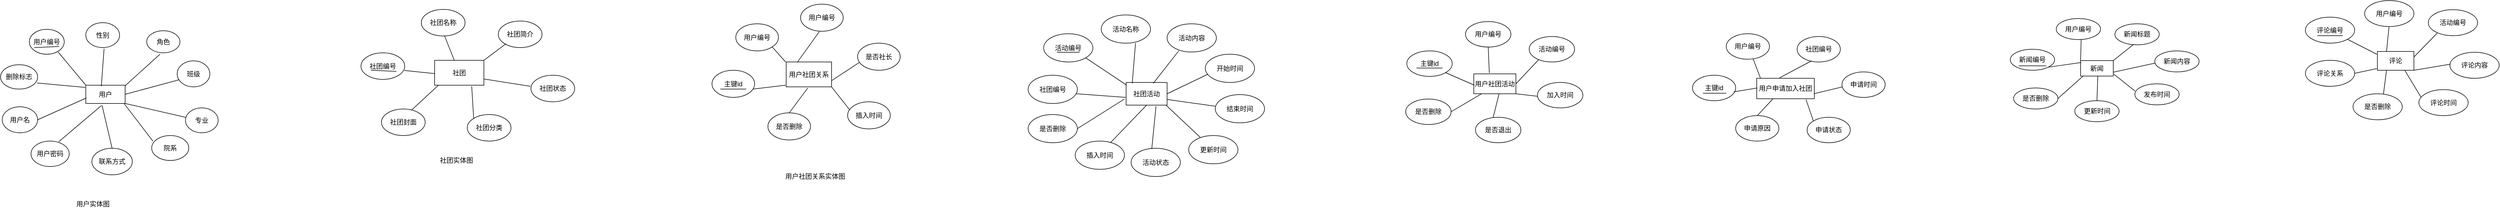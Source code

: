 <mxfile version="21.2.3" type="github">
  <diagram id="R2lEEEUBdFMjLlhIrx00" name="Page-1">
    <mxGraphModel dx="1594" dy="1238" grid="0" gridSize="10" guides="1" tooltips="1" connect="1" arrows="1" fold="1" page="0" pageScale="1" pageWidth="850" pageHeight="1100" math="0" shadow="0" extFonts="Permanent Marker^https://fonts.googleapis.com/css?family=Permanent+Marker">
      <root>
        <mxCell id="0" />
        <mxCell id="1" parent="0" />
        <mxCell id="Wm6E8qss3t_echWTgQxZ-2" value="用户" style="rounded=0;whiteSpace=wrap;html=1;" parent="1" vertex="1">
          <mxGeometry x="-390" y="-280" width="71" height="33" as="geometry" />
        </mxCell>
        <mxCell id="Wm6E8qss3t_echWTgQxZ-5" value="用户名" style="ellipse;whiteSpace=wrap;html=1;" parent="1" vertex="1">
          <mxGeometry x="-541" y="-241" width="64" height="47" as="geometry" />
        </mxCell>
        <mxCell id="Wm6E8qss3t_echWTgQxZ-6" value="用户密码" style="ellipse;whiteSpace=wrap;html=1;" parent="1" vertex="1">
          <mxGeometry x="-489" y="-179" width="69" height="46" as="geometry" />
        </mxCell>
        <mxCell id="Wm6E8qss3t_echWTgQxZ-7" value="院系" style="ellipse;whiteSpace=wrap;html=1;" parent="1" vertex="1">
          <mxGeometry x="-271" y="-189" width="67" height="45" as="geometry" />
        </mxCell>
        <mxCell id="Wm6E8qss3t_echWTgQxZ-8" value="专业" style="ellipse;whiteSpace=wrap;html=1;" parent="1" vertex="1">
          <mxGeometry x="-210" y="-239" width="59" height="45" as="geometry" />
        </mxCell>
        <mxCell id="Wm6E8qss3t_echWTgQxZ-9" value="班级" style="ellipse;whiteSpace=wrap;html=1;" parent="1" vertex="1">
          <mxGeometry x="-225" y="-324" width="59" height="47" as="geometry" />
        </mxCell>
        <mxCell id="Wm6E8qss3t_echWTgQxZ-10" value="角色" style="ellipse;whiteSpace=wrap;html=1;" parent="1" vertex="1">
          <mxGeometry x="-280" y="-378.5" width="60" height="40" as="geometry" />
        </mxCell>
        <mxCell id="Wm6E8qss3t_echWTgQxZ-11" value="性别" style="ellipse;whiteSpace=wrap;html=1;" parent="1" vertex="1">
          <mxGeometry x="-390" y="-393" width="61" height="45" as="geometry" />
        </mxCell>
        <mxCell id="Wm6E8qss3t_echWTgQxZ-12" value="删除标志" style="ellipse;whiteSpace=wrap;html=1;" parent="1" vertex="1">
          <mxGeometry x="-544" y="-317" width="67" height="44" as="geometry" />
        </mxCell>
        <mxCell id="Wm6E8qss3t_echWTgQxZ-13" value="联系方式" style="ellipse;whiteSpace=wrap;html=1;" parent="1" vertex="1">
          <mxGeometry x="-379" y="-166" width="73" height="48" as="geometry" />
        </mxCell>
        <mxCell id="Wm6E8qss3t_echWTgQxZ-3" value="用户编号" style="ellipse;whiteSpace=wrap;html=1;" parent="1" vertex="1">
          <mxGeometry x="-492" y="-381" width="63" height="45" as="geometry" />
        </mxCell>
        <mxCell id="Wm6E8qss3t_echWTgQxZ-15" value="" style="endArrow=none;html=1;rounded=0;" parent="1" edge="1">
          <mxGeometry width="50" height="50" relative="1" as="geometry">
            <mxPoint x="-483" y="-348" as="sourcePoint" />
            <mxPoint x="-438" y="-350" as="targetPoint" />
          </mxGeometry>
        </mxCell>
        <mxCell id="Wm6E8qss3t_echWTgQxZ-17" value="" style="endArrow=none;html=1;rounded=0;exitX=0.413;exitY=1.101;exitDx=0;exitDy=0;exitPerimeter=0;entryX=0.5;entryY=0;entryDx=0;entryDy=0;" parent="1" source="Wm6E8qss3t_echWTgQxZ-2" target="Wm6E8qss3t_echWTgQxZ-13" edge="1">
          <mxGeometry width="50" height="50" relative="1" as="geometry">
            <mxPoint x="-295" y="-211" as="sourcePoint" />
            <mxPoint x="-245" y="-261" as="targetPoint" />
          </mxGeometry>
        </mxCell>
        <mxCell id="Wm6E8qss3t_echWTgQxZ-18" value="" style="endArrow=none;html=1;rounded=0;exitX=0.729;exitY=0.022;exitDx=0;exitDy=0;exitPerimeter=0;" parent="1" source="Wm6E8qss3t_echWTgQxZ-6" edge="1">
          <mxGeometry width="50" height="50" relative="1" as="geometry">
            <mxPoint x="-412" y="-191" as="sourcePoint" />
            <mxPoint x="-362" y="-243" as="targetPoint" />
          </mxGeometry>
        </mxCell>
        <mxCell id="Wm6E8qss3t_echWTgQxZ-19" value="" style="endArrow=none;html=1;rounded=0;exitX=1;exitY=0.5;exitDx=0;exitDy=0;" parent="1" source="Wm6E8qss3t_echWTgQxZ-5" edge="1">
          <mxGeometry width="50" height="50" relative="1" as="geometry">
            <mxPoint x="-439" y="-207" as="sourcePoint" />
            <mxPoint x="-389" y="-257" as="targetPoint" />
          </mxGeometry>
        </mxCell>
        <mxCell id="Wm6E8qss3t_echWTgQxZ-20" value="" style="endArrow=none;html=1;rounded=0;exitX=0.985;exitY=0.75;exitDx=0;exitDy=0;exitPerimeter=0;" parent="1" source="Wm6E8qss3t_echWTgQxZ-12" edge="1">
          <mxGeometry width="50" height="50" relative="1" as="geometry">
            <mxPoint x="-441" y="-226" as="sourcePoint" />
            <mxPoint x="-391" y="-276" as="targetPoint" />
          </mxGeometry>
        </mxCell>
        <mxCell id="Wm6E8qss3t_echWTgQxZ-21" value="" style="endArrow=none;html=1;rounded=0;exitX=0;exitY=0;exitDx=0;exitDy=0;" parent="1" source="Wm6E8qss3t_echWTgQxZ-2" edge="1">
          <mxGeometry width="50" height="50" relative="1" as="geometry">
            <mxPoint x="-490" y="-290" as="sourcePoint" />
            <mxPoint x="-440" y="-340" as="targetPoint" />
          </mxGeometry>
        </mxCell>
        <mxCell id="Wm6E8qss3t_echWTgQxZ-22" value="" style="endArrow=none;html=1;rounded=0;" parent="1" edge="1">
          <mxGeometry width="50" height="50" relative="1" as="geometry">
            <mxPoint x="-362" y="-278" as="sourcePoint" />
            <mxPoint x="-357" y="-346" as="targetPoint" />
          </mxGeometry>
        </mxCell>
        <mxCell id="Wm6E8qss3t_echWTgQxZ-23" value="" style="endArrow=none;html=1;rounded=0;" parent="1" edge="1">
          <mxGeometry width="50" height="50" relative="1" as="geometry">
            <mxPoint x="-319" y="-279" as="sourcePoint" />
            <mxPoint x="-256" y="-336" as="targetPoint" />
          </mxGeometry>
        </mxCell>
        <mxCell id="Wm6E8qss3t_echWTgQxZ-24" value="" style="endArrow=none;html=1;rounded=0;exitX=1;exitY=0.5;exitDx=0;exitDy=0;" parent="1" source="Wm6E8qss3t_echWTgQxZ-2" edge="1">
          <mxGeometry width="50" height="50" relative="1" as="geometry">
            <mxPoint x="-271" y="-240" as="sourcePoint" />
            <mxPoint x="-221" y="-290" as="targetPoint" />
          </mxGeometry>
        </mxCell>
        <mxCell id="Wm6E8qss3t_echWTgQxZ-25" value="" style="endArrow=none;html=1;rounded=0;exitX=1;exitY=1;exitDx=0;exitDy=0;" parent="1" source="Wm6E8qss3t_echWTgQxZ-2" edge="1">
          <mxGeometry width="50" height="50" relative="1" as="geometry">
            <mxPoint x="-260" y="-172" as="sourcePoint" />
            <mxPoint x="-210" y="-222" as="targetPoint" />
          </mxGeometry>
        </mxCell>
        <mxCell id="Wm6E8qss3t_echWTgQxZ-26" value="" style="endArrow=none;html=1;rounded=0;exitX=0.035;exitY=0.23;exitDx=0;exitDy=0;exitPerimeter=0;" parent="1" source="Wm6E8qss3t_echWTgQxZ-7" edge="1">
          <mxGeometry width="50" height="50" relative="1" as="geometry">
            <mxPoint x="-367.5" y="-192.5" as="sourcePoint" />
            <mxPoint x="-321" y="-247" as="targetPoint" />
          </mxGeometry>
        </mxCell>
        <mxCell id="8I2LI0loq8h-P1WwzQqD-1" value="用户实体图" style="text;html=1;strokeColor=none;fillColor=none;align=center;verticalAlign=middle;whiteSpace=wrap;rounded=0;" vertex="1" parent="1">
          <mxGeometry x="-422" y="-80" width="90" height="30" as="geometry" />
        </mxCell>
        <mxCell id="8I2LI0loq8h-P1WwzQqD-2" value="社团编号" style="ellipse;whiteSpace=wrap;html=1;" vertex="1" parent="1">
          <mxGeometry x="107" y="-338.5" width="79" height="48" as="geometry" />
        </mxCell>
        <mxCell id="8I2LI0loq8h-P1WwzQqD-3" value="社团名称" style="ellipse;whiteSpace=wrap;html=1;" vertex="1" parent="1">
          <mxGeometry x="216" y="-417" width="79" height="48" as="geometry" />
        </mxCell>
        <mxCell id="8I2LI0loq8h-P1WwzQqD-4" value="社团简介" style="ellipse;whiteSpace=wrap;html=1;" vertex="1" parent="1">
          <mxGeometry x="355" y="-396" width="79" height="48" as="geometry" />
        </mxCell>
        <mxCell id="8I2LI0loq8h-P1WwzQqD-5" value="社团状态" style="ellipse;whiteSpace=wrap;html=1;" vertex="1" parent="1">
          <mxGeometry x="414" y="-298" width="79" height="48" as="geometry" />
        </mxCell>
        <mxCell id="8I2LI0loq8h-P1WwzQqD-6" value="社团分类" style="ellipse;whiteSpace=wrap;html=1;" vertex="1" parent="1">
          <mxGeometry x="299" y="-227" width="79" height="48" as="geometry" />
        </mxCell>
        <mxCell id="8I2LI0loq8h-P1WwzQqD-7" value="社团封面" style="ellipse;whiteSpace=wrap;html=1;" vertex="1" parent="1">
          <mxGeometry x="144" y="-237" width="79" height="48" as="geometry" />
        </mxCell>
        <mxCell id="8I2LI0loq8h-P1WwzQqD-9" value="社团" style="rounded=0;whiteSpace=wrap;html=1;" vertex="1" parent="1">
          <mxGeometry x="240" y="-325" width="89" height="45" as="geometry" />
        </mxCell>
        <mxCell id="8I2LI0loq8h-P1WwzQqD-10" value="" style="endArrow=none;html=1;rounded=0;" edge="1" parent="1">
          <mxGeometry width="50" height="50" relative="1" as="geometry">
            <mxPoint x="125" y="-307" as="sourcePoint" />
            <mxPoint x="171" y="-305" as="targetPoint" />
          </mxGeometry>
        </mxCell>
        <mxCell id="8I2LI0loq8h-P1WwzQqD-11" value="" style="endArrow=none;html=1;rounded=0;exitX=0.692;exitY=0.035;exitDx=0;exitDy=0;exitPerimeter=0;" edge="1" parent="1" source="8I2LI0loq8h-P1WwzQqD-7">
          <mxGeometry width="50" height="50" relative="1" as="geometry">
            <mxPoint x="197" y="-230" as="sourcePoint" />
            <mxPoint x="247" y="-280" as="targetPoint" />
          </mxGeometry>
        </mxCell>
        <mxCell id="8I2LI0loq8h-P1WwzQqD-12" value="" style="endArrow=none;html=1;rounded=0;exitX=0;exitY=0;exitDx=0;exitDy=0;" edge="1" parent="1" source="8I2LI0loq8h-P1WwzQqD-6">
          <mxGeometry width="50" height="50" relative="1" as="geometry">
            <mxPoint x="257" y="-228" as="sourcePoint" />
            <mxPoint x="307" y="-278" as="targetPoint" />
          </mxGeometry>
        </mxCell>
        <mxCell id="8I2LI0loq8h-P1WwzQqD-13" value="" style="endArrow=none;html=1;rounded=0;exitX=1;exitY=0.75;exitDx=0;exitDy=0;" edge="1" parent="1" source="8I2LI0loq8h-P1WwzQqD-9">
          <mxGeometry width="50" height="50" relative="1" as="geometry">
            <mxPoint x="363" y="-228" as="sourcePoint" />
            <mxPoint x="413" y="-278" as="targetPoint" />
          </mxGeometry>
        </mxCell>
        <mxCell id="8I2LI0loq8h-P1WwzQqD-14" value="" style="endArrow=none;html=1;rounded=0;exitX=1;exitY=0;exitDx=0;exitDy=0;" edge="1" parent="1" source="8I2LI0loq8h-P1WwzQqD-9">
          <mxGeometry width="50" height="50" relative="1" as="geometry">
            <mxPoint x="319" y="-305" as="sourcePoint" />
            <mxPoint x="369" y="-355" as="targetPoint" />
          </mxGeometry>
        </mxCell>
        <mxCell id="8I2LI0loq8h-P1WwzQqD-15" value="" style="endArrow=none;html=1;rounded=0;" edge="1" parent="1" source="8I2LI0loq8h-P1WwzQqD-9">
          <mxGeometry width="50" height="50" relative="1" as="geometry">
            <mxPoint x="208" y="-319" as="sourcePoint" />
            <mxPoint x="258" y="-369" as="targetPoint" />
          </mxGeometry>
        </mxCell>
        <mxCell id="8I2LI0loq8h-P1WwzQqD-16" value="" style="endArrow=none;html=1;rounded=0;exitX=0.992;exitY=0.663;exitDx=0;exitDy=0;exitPerimeter=0;" edge="1" parent="1" source="8I2LI0loq8h-P1WwzQqD-2">
          <mxGeometry width="50" height="50" relative="1" as="geometry">
            <mxPoint x="190" y="-251" as="sourcePoint" />
            <mxPoint x="240" y="-301" as="targetPoint" />
          </mxGeometry>
        </mxCell>
        <mxCell id="8I2LI0loq8h-P1WwzQqD-17" value="社团实体图" style="text;html=1;strokeColor=none;fillColor=none;align=center;verticalAlign=middle;whiteSpace=wrap;rounded=0;" vertex="1" parent="1">
          <mxGeometry x="235" y="-159" width="89" height="30" as="geometry" />
        </mxCell>
        <mxCell id="8I2LI0loq8h-P1WwzQqD-20" value="用户社团关系" style="rounded=0;whiteSpace=wrap;html=1;" vertex="1" parent="1">
          <mxGeometry x="875" y="-322" width="82" height="45" as="geometry" />
        </mxCell>
        <mxCell id="8I2LI0loq8h-P1WwzQqD-21" value="主键id" style="ellipse;whiteSpace=wrap;html=1;" vertex="1" parent="1">
          <mxGeometry x="741" y="-307" width="77" height="49" as="geometry" />
        </mxCell>
        <mxCell id="8I2LI0loq8h-P1WwzQqD-23" value="用户编号" style="ellipse;whiteSpace=wrap;html=1;" vertex="1" parent="1">
          <mxGeometry x="784" y="-391" width="77" height="49" as="geometry" />
        </mxCell>
        <mxCell id="8I2LI0loq8h-P1WwzQqD-25" value="用户编号" style="ellipse;whiteSpace=wrap;html=1;" vertex="1" parent="1">
          <mxGeometry x="901" y="-426.5" width="77" height="49" as="geometry" />
        </mxCell>
        <mxCell id="8I2LI0loq8h-P1WwzQqD-26" value="是否社长" style="ellipse;whiteSpace=wrap;html=1;" vertex="1" parent="1">
          <mxGeometry x="1004" y="-356" width="77" height="49" as="geometry" />
        </mxCell>
        <mxCell id="8I2LI0loq8h-P1WwzQqD-27" value="插入时间" style="ellipse;whiteSpace=wrap;html=1;" vertex="1" parent="1">
          <mxGeometry x="986" y="-250" width="77" height="49" as="geometry" />
        </mxCell>
        <mxCell id="8I2LI0loq8h-P1WwzQqD-28" value="是否删除" style="ellipse;whiteSpace=wrap;html=1;" vertex="1" parent="1">
          <mxGeometry x="842" y="-230" width="77" height="49" as="geometry" />
        </mxCell>
        <mxCell id="8I2LI0loq8h-P1WwzQqD-29" value="" style="endArrow=none;html=1;rounded=0;" edge="1" parent="1">
          <mxGeometry width="50" height="50" relative="1" as="geometry">
            <mxPoint x="756" y="-273" as="sourcePoint" />
            <mxPoint x="803" y="-273" as="targetPoint" />
          </mxGeometry>
        </mxCell>
        <mxCell id="8I2LI0loq8h-P1WwzQqD-30" value="" style="endArrow=none;html=1;rounded=0;exitX=0.965;exitY=0.694;exitDx=0;exitDy=0;exitPerimeter=0;" edge="1" parent="1" source="8I2LI0loq8h-P1WwzQqD-21">
          <mxGeometry width="50" height="50" relative="1" as="geometry">
            <mxPoint x="824" y="-230" as="sourcePoint" />
            <mxPoint x="874" y="-280" as="targetPoint" />
          </mxGeometry>
        </mxCell>
        <mxCell id="8I2LI0loq8h-P1WwzQqD-31" value="" style="endArrow=none;html=1;rounded=0;exitX=1;exitY=1;exitDx=0;exitDy=0;" edge="1" parent="1" source="8I2LI0loq8h-P1WwzQqD-23">
          <mxGeometry width="50" height="50" relative="1" as="geometry">
            <mxPoint x="824" y="-272" as="sourcePoint" />
            <mxPoint x="874" y="-322" as="targetPoint" />
          </mxGeometry>
        </mxCell>
        <mxCell id="8I2LI0loq8h-P1WwzQqD-32" value="" style="endArrow=none;html=1;rounded=0;exitX=0.25;exitY=0;exitDx=0;exitDy=0;" edge="1" parent="1" source="8I2LI0loq8h-P1WwzQqD-20">
          <mxGeometry width="50" height="50" relative="1" as="geometry">
            <mxPoint x="885" y="-327" as="sourcePoint" />
            <mxPoint x="935" y="-377" as="targetPoint" />
          </mxGeometry>
        </mxCell>
        <mxCell id="8I2LI0loq8h-P1WwzQqD-33" value="" style="endArrow=none;html=1;rounded=0;exitX=1;exitY=0.75;exitDx=0;exitDy=0;" edge="1" parent="1" source="8I2LI0loq8h-P1WwzQqD-20">
          <mxGeometry width="50" height="50" relative="1" as="geometry">
            <mxPoint x="957" y="-271" as="sourcePoint" />
            <mxPoint x="1007" y="-321" as="targetPoint" />
          </mxGeometry>
        </mxCell>
        <mxCell id="8I2LI0loq8h-P1WwzQqD-34" value="" style="endArrow=none;html=1;rounded=0;exitX=0.5;exitY=0;exitDx=0;exitDy=0;" edge="1" parent="1" source="8I2LI0loq8h-P1WwzQqD-28">
          <mxGeometry width="50" height="50" relative="1" as="geometry">
            <mxPoint x="864" y="-225" as="sourcePoint" />
            <mxPoint x="914" y="-275" as="targetPoint" />
          </mxGeometry>
        </mxCell>
        <mxCell id="8I2LI0loq8h-P1WwzQqD-35" value="" style="endArrow=none;html=1;rounded=0;exitX=1;exitY=1;exitDx=0;exitDy=0;" edge="1" parent="1" source="8I2LI0loq8h-P1WwzQqD-20">
          <mxGeometry width="50" height="50" relative="1" as="geometry">
            <mxPoint x="940" y="-185" as="sourcePoint" />
            <mxPoint x="990" y="-235" as="targetPoint" />
          </mxGeometry>
        </mxCell>
        <mxCell id="8I2LI0loq8h-P1WwzQqD-36" value="用户社团关系实体图" style="text;html=1;strokeColor=none;fillColor=none;align=center;verticalAlign=middle;whiteSpace=wrap;rounded=0;" vertex="1" parent="1">
          <mxGeometry x="867" y="-130" width="121" height="30" as="geometry" />
        </mxCell>
        <mxCell id="8I2LI0loq8h-P1WwzQqD-37" value="社团活动" style="rounded=0;whiteSpace=wrap;html=1;" vertex="1" parent="1">
          <mxGeometry x="1489" y="-285" width="74" height="41" as="geometry" />
        </mxCell>
        <mxCell id="8I2LI0loq8h-P1WwzQqD-38" value="活动编号" style="ellipse;whiteSpace=wrap;html=1;" vertex="1" parent="1">
          <mxGeometry x="1340" y="-373" width="89" height="51" as="geometry" />
        </mxCell>
        <mxCell id="8I2LI0loq8h-P1WwzQqD-39" value="活动名称" style="ellipse;whiteSpace=wrap;html=1;" vertex="1" parent="1">
          <mxGeometry x="1444" y="-407" width="89" height="51" as="geometry" />
        </mxCell>
        <mxCell id="8I2LI0loq8h-P1WwzQqD-40" value="活动内容" style="ellipse;whiteSpace=wrap;html=1;" vertex="1" parent="1">
          <mxGeometry x="1563" y="-391" width="89" height="51" as="geometry" />
        </mxCell>
        <mxCell id="8I2LI0loq8h-P1WwzQqD-41" value="开始时间" style="ellipse;whiteSpace=wrap;html=1;" vertex="1" parent="1">
          <mxGeometry x="1632" y="-336" width="89" height="51" as="geometry" />
        </mxCell>
        <mxCell id="8I2LI0loq8h-P1WwzQqD-42" value="结束时间" style="ellipse;whiteSpace=wrap;html=1;" vertex="1" parent="1">
          <mxGeometry x="1650" y="-263" width="89" height="51" as="geometry" />
        </mxCell>
        <mxCell id="8I2LI0loq8h-P1WwzQqD-43" value="活动状态" style="ellipse;whiteSpace=wrap;html=1;" vertex="1" parent="1">
          <mxGeometry x="1498" y="-166" width="89" height="51" as="geometry" />
        </mxCell>
        <mxCell id="8I2LI0loq8h-P1WwzQqD-44" value="插入时间" style="ellipse;whiteSpace=wrap;html=1;" vertex="1" parent="1">
          <mxGeometry x="1397" y="-179" width="89" height="51" as="geometry" />
        </mxCell>
        <mxCell id="8I2LI0loq8h-P1WwzQqD-45" value="是否删除" style="ellipse;whiteSpace=wrap;html=1;" vertex="1" parent="1">
          <mxGeometry x="1312" y="-227" width="89" height="51" as="geometry" />
        </mxCell>
        <mxCell id="8I2LI0loq8h-P1WwzQqD-46" value="社团编号" style="ellipse;whiteSpace=wrap;html=1;" vertex="1" parent="1">
          <mxGeometry x="1312" y="-298" width="89" height="51" as="geometry" />
        </mxCell>
        <mxCell id="8I2LI0loq8h-P1WwzQqD-47" value="更新时间" style="ellipse;whiteSpace=wrap;html=1;" vertex="1" parent="1">
          <mxGeometry x="1602" y="-189" width="89" height="51" as="geometry" />
        </mxCell>
        <mxCell id="8I2LI0loq8h-P1WwzQqD-48" value="" style="endArrow=none;html=1;rounded=0;" edge="1" parent="1">
          <mxGeometry width="50" height="50" relative="1" as="geometry">
            <mxPoint x="1364" y="-339.5" as="sourcePoint" />
            <mxPoint x="1405" y="-339.5" as="targetPoint" />
          </mxGeometry>
        </mxCell>
        <mxCell id="8I2LI0loq8h-P1WwzQqD-49" value="" style="endArrow=none;html=1;rounded=0;exitX=0.966;exitY=0.654;exitDx=0;exitDy=0;exitPerimeter=0;" edge="1" parent="1" source="8I2LI0loq8h-P1WwzQqD-46">
          <mxGeometry width="50" height="50" relative="1" as="geometry">
            <mxPoint x="1438" y="-208" as="sourcePoint" />
            <mxPoint x="1488" y="-258" as="targetPoint" />
          </mxGeometry>
        </mxCell>
        <mxCell id="8I2LI0loq8h-P1WwzQqD-50" value="" style="endArrow=none;html=1;rounded=0;exitX=1;exitY=0.5;exitDx=0;exitDy=0;" edge="1" parent="1" source="8I2LI0loq8h-P1WwzQqD-45">
          <mxGeometry width="50" height="50" relative="1" as="geometry">
            <mxPoint x="1436" y="-205" as="sourcePoint" />
            <mxPoint x="1486" y="-255" as="targetPoint" />
          </mxGeometry>
        </mxCell>
        <mxCell id="8I2LI0loq8h-P1WwzQqD-51" value="" style="endArrow=none;html=1;rounded=0;exitX=0.715;exitY=0.059;exitDx=0;exitDy=0;exitPerimeter=0;entryX=0.5;entryY=1;entryDx=0;entryDy=0;" edge="1" parent="1" source="8I2LI0loq8h-P1WwzQqD-44" target="8I2LI0loq8h-P1WwzQqD-37">
          <mxGeometry width="50" height="50" relative="1" as="geometry">
            <mxPoint x="1460" y="-192" as="sourcePoint" />
            <mxPoint x="1510" y="-242" as="targetPoint" />
          </mxGeometry>
        </mxCell>
        <mxCell id="8I2LI0loq8h-P1WwzQqD-52" value="" style="endArrow=none;html=1;rounded=0;exitX=0.419;exitY=0.026;exitDx=0;exitDy=0;exitPerimeter=0;" edge="1" parent="1" source="8I2LI0loq8h-P1WwzQqD-43">
          <mxGeometry width="50" height="50" relative="1" as="geometry">
            <mxPoint x="1493" y="-192" as="sourcePoint" />
            <mxPoint x="1543" y="-242" as="targetPoint" />
          </mxGeometry>
        </mxCell>
        <mxCell id="8I2LI0loq8h-P1WwzQqD-53" value="" style="endArrow=none;html=1;rounded=0;" edge="1" parent="1" source="8I2LI0loq8h-P1WwzQqD-47">
          <mxGeometry width="50" height="50" relative="1" as="geometry">
            <mxPoint x="1511" y="-194" as="sourcePoint" />
            <mxPoint x="1561" y="-244" as="targetPoint" />
          </mxGeometry>
        </mxCell>
        <mxCell id="8I2LI0loq8h-P1WwzQqD-54" value="" style="endArrow=none;html=1;rounded=0;exitX=1;exitY=0.75;exitDx=0;exitDy=0;" edge="1" parent="1" source="8I2LI0loq8h-P1WwzQqD-37">
          <mxGeometry width="50" height="50" relative="1" as="geometry">
            <mxPoint x="1600" y="-192" as="sourcePoint" />
            <mxPoint x="1650" y="-242" as="targetPoint" />
          </mxGeometry>
        </mxCell>
        <mxCell id="8I2LI0loq8h-P1WwzQqD-55" value="" style="endArrow=none;html=1;rounded=0;exitX=1;exitY=0.5;exitDx=0;exitDy=0;" edge="1" parent="1" source="8I2LI0loq8h-P1WwzQqD-37">
          <mxGeometry width="50" height="50" relative="1" as="geometry">
            <mxPoint x="1587" y="-250" as="sourcePoint" />
            <mxPoint x="1637" y="-300" as="targetPoint" />
          </mxGeometry>
        </mxCell>
        <mxCell id="8I2LI0loq8h-P1WwzQqD-56" value="" style="endArrow=none;html=1;rounded=0;exitX=0.662;exitY=0.041;exitDx=0;exitDy=0;exitPerimeter=0;" edge="1" parent="1" source="8I2LI0loq8h-P1WwzQqD-37">
          <mxGeometry width="50" height="50" relative="1" as="geometry">
            <mxPoint x="1534" y="-292" as="sourcePoint" />
            <mxPoint x="1584" y="-342" as="targetPoint" />
          </mxGeometry>
        </mxCell>
        <mxCell id="8I2LI0loq8h-P1WwzQqD-57" value="" style="endArrow=none;html=1;rounded=0;exitX=0.149;exitY=0.041;exitDx=0;exitDy=0;exitPerimeter=0;" edge="1" parent="1" source="8I2LI0loq8h-P1WwzQqD-37">
          <mxGeometry width="50" height="50" relative="1" as="geometry">
            <mxPoint x="1456" y="-306" as="sourcePoint" />
            <mxPoint x="1506" y="-356" as="targetPoint" />
          </mxGeometry>
        </mxCell>
        <mxCell id="8I2LI0loq8h-P1WwzQqD-58" value="" style="endArrow=none;html=1;rounded=0;exitX=1;exitY=1;exitDx=0;exitDy=0;" edge="1" parent="1" source="8I2LI0loq8h-P1WwzQqD-38">
          <mxGeometry width="50" height="50" relative="1" as="geometry">
            <mxPoint x="1440" y="-230" as="sourcePoint" />
            <mxPoint x="1490" y="-280" as="targetPoint" />
          </mxGeometry>
        </mxCell>
        <mxCell id="8I2LI0loq8h-P1WwzQqD-59" value="用户社团活动" style="rounded=0;whiteSpace=wrap;html=1;" vertex="1" parent="1">
          <mxGeometry x="2117" y="-300.5" width="76" height="36" as="geometry" />
        </mxCell>
        <mxCell id="8I2LI0loq8h-P1WwzQqD-60" value="主键id" style="ellipse;whiteSpace=wrap;html=1;" vertex="1" parent="1">
          <mxGeometry x="1996" y="-342" width="82" height="46" as="geometry" />
        </mxCell>
        <mxCell id="8I2LI0loq8h-P1WwzQqD-61" value="用户编号" style="ellipse;whiteSpace=wrap;html=1;" vertex="1" parent="1">
          <mxGeometry x="2102" y="-395" width="82" height="46" as="geometry" />
        </mxCell>
        <mxCell id="8I2LI0loq8h-P1WwzQqD-62" value="活动编号" style="ellipse;whiteSpace=wrap;html=1;" vertex="1" parent="1">
          <mxGeometry x="2217" y="-368" width="82" height="46" as="geometry" />
        </mxCell>
        <mxCell id="8I2LI0loq8h-P1WwzQqD-64" value="加入时间" style="ellipse;whiteSpace=wrap;html=1;" vertex="1" parent="1">
          <mxGeometry x="2232" y="-285" width="82" height="46" as="geometry" />
        </mxCell>
        <mxCell id="8I2LI0loq8h-P1WwzQqD-65" value="是否退出" style="ellipse;whiteSpace=wrap;html=1;" vertex="1" parent="1">
          <mxGeometry x="2120" y="-222" width="82" height="46" as="geometry" />
        </mxCell>
        <mxCell id="8I2LI0loq8h-P1WwzQqD-66" value="是否删除" style="ellipse;whiteSpace=wrap;html=1;" vertex="1" parent="1">
          <mxGeometry x="1994" y="-255" width="82" height="46" as="geometry" />
        </mxCell>
        <mxCell id="8I2LI0loq8h-P1WwzQqD-67" value="" style="endArrow=none;html=1;rounded=0;" edge="1" parent="1">
          <mxGeometry width="50" height="50" relative="1" as="geometry">
            <mxPoint x="2013.5" y="-311" as="sourcePoint" />
            <mxPoint x="2060.5" y="-311" as="targetPoint" />
          </mxGeometry>
        </mxCell>
        <mxCell id="8I2LI0loq8h-P1WwzQqD-68" value="" style="endArrow=none;html=1;rounded=0;exitX=1;exitY=1;exitDx=0;exitDy=0;" edge="1" parent="1" source="8I2LI0loq8h-P1WwzQqD-60">
          <mxGeometry width="50" height="50" relative="1" as="geometry">
            <mxPoint x="2068" y="-230" as="sourcePoint" />
            <mxPoint x="2118" y="-280" as="targetPoint" />
          </mxGeometry>
        </mxCell>
        <mxCell id="8I2LI0loq8h-P1WwzQqD-69" value="" style="endArrow=none;html=1;rounded=0;exitX=0.5;exitY=1;exitDx=0;exitDy=0;" edge="1" parent="1" source="8I2LI0loq8h-P1WwzQqD-61">
          <mxGeometry width="50" height="50" relative="1" as="geometry">
            <mxPoint x="2095" y="-252" as="sourcePoint" />
            <mxPoint x="2145" y="-302" as="targetPoint" />
          </mxGeometry>
        </mxCell>
        <mxCell id="8I2LI0loq8h-P1WwzQqD-70" value="" style="endArrow=none;html=1;rounded=0;exitX=1;exitY=0.5;exitDx=0;exitDy=0;" edge="1" parent="1" source="8I2LI0loq8h-P1WwzQqD-59">
          <mxGeometry width="50" height="50" relative="1" as="geometry">
            <mxPoint x="2184" y="-276" as="sourcePoint" />
            <mxPoint x="2234" y="-326" as="targetPoint" />
          </mxGeometry>
        </mxCell>
        <mxCell id="8I2LI0loq8h-P1WwzQqD-71" value="" style="endArrow=none;html=1;rounded=0;exitX=1;exitY=1;exitDx=0;exitDy=0;" edge="1" parent="1" source="8I2LI0loq8h-P1WwzQqD-59">
          <mxGeometry width="50" height="50" relative="1" as="geometry">
            <mxPoint x="2182" y="-210" as="sourcePoint" />
            <mxPoint x="2232" y="-260" as="targetPoint" />
          </mxGeometry>
        </mxCell>
        <mxCell id="8I2LI0loq8h-P1WwzQqD-72" value="" style="endArrow=none;html=1;rounded=0;exitX=0.601;exitY=0.995;exitDx=0;exitDy=0;exitPerimeter=0;" edge="1" parent="1" source="8I2LI0loq8h-P1WwzQqD-59">
          <mxGeometry width="50" height="50" relative="1" as="geometry">
            <mxPoint x="2102" y="-172" as="sourcePoint" />
            <mxPoint x="2152" y="-222" as="targetPoint" />
          </mxGeometry>
        </mxCell>
        <mxCell id="8I2LI0loq8h-P1WwzQqD-73" value="" style="endArrow=none;html=1;rounded=0;exitX=1;exitY=0.5;exitDx=0;exitDy=0;" edge="1" parent="1" source="8I2LI0loq8h-P1WwzQqD-66">
          <mxGeometry width="50" height="50" relative="1" as="geometry">
            <mxPoint x="2081" y="-214.5" as="sourcePoint" />
            <mxPoint x="2131" y="-264.5" as="targetPoint" />
          </mxGeometry>
        </mxCell>
        <mxCell id="8I2LI0loq8h-P1WwzQqD-74" value="用户申请加入社团" style="rounded=0;whiteSpace=wrap;html=1;" vertex="1" parent="1">
          <mxGeometry x="2628" y="-292.5" width="104" height="37" as="geometry" />
        </mxCell>
        <mxCell id="8I2LI0loq8h-P1WwzQqD-75" value="主键id" style="ellipse;whiteSpace=wrap;html=1;" vertex="1" parent="1">
          <mxGeometry x="2512" y="-298" width="78" height="46" as="geometry" />
        </mxCell>
        <mxCell id="8I2LI0loq8h-P1WwzQqD-76" value="用户编号" style="ellipse;whiteSpace=wrap;html=1;" vertex="1" parent="1">
          <mxGeometry x="2573" y="-373" width="78" height="46" as="geometry" />
        </mxCell>
        <mxCell id="8I2LI0loq8h-P1WwzQqD-77" value="社团编号" style="ellipse;whiteSpace=wrap;html=1;" vertex="1" parent="1">
          <mxGeometry x="2701" y="-368" width="78" height="46" as="geometry" />
        </mxCell>
        <mxCell id="8I2LI0loq8h-P1WwzQqD-78" value="申请时间" style="ellipse;whiteSpace=wrap;html=1;" vertex="1" parent="1">
          <mxGeometry x="2782" y="-304" width="78" height="46" as="geometry" />
        </mxCell>
        <mxCell id="8I2LI0loq8h-P1WwzQqD-79" value="申请状态" style="ellipse;whiteSpace=wrap;html=1;" vertex="1" parent="1">
          <mxGeometry x="2719" y="-222" width="78" height="46" as="geometry" />
        </mxCell>
        <mxCell id="8I2LI0loq8h-P1WwzQqD-80" value="申请原因" style="ellipse;whiteSpace=wrap;html=1;" vertex="1" parent="1">
          <mxGeometry x="2590" y="-225" width="78" height="46" as="geometry" />
        </mxCell>
        <mxCell id="8I2LI0loq8h-P1WwzQqD-81" value="" style="endArrow=none;html=1;rounded=0;" edge="1" parent="1">
          <mxGeometry width="50" height="50" relative="1" as="geometry">
            <mxPoint x="2531" y="-265.5" as="sourcePoint" />
            <mxPoint x="2573" y="-265.5" as="targetPoint" />
          </mxGeometry>
        </mxCell>
        <mxCell id="8I2LI0loq8h-P1WwzQqD-82" value="" style="endArrow=none;html=1;rounded=0;exitX=0.957;exitY=0.652;exitDx=0;exitDy=0;exitPerimeter=0;" edge="1" parent="1" source="8I2LI0loq8h-P1WwzQqD-75">
          <mxGeometry width="50" height="50" relative="1" as="geometry">
            <mxPoint x="2579" y="-225" as="sourcePoint" />
            <mxPoint x="2629" y="-275" as="targetPoint" />
          </mxGeometry>
        </mxCell>
        <mxCell id="8I2LI0loq8h-P1WwzQqD-83" value="" style="endArrow=none;html=1;rounded=0;exitX=0.5;exitY=0;exitDx=0;exitDy=0;" edge="1" parent="1" source="8I2LI0loq8h-P1WwzQqD-80">
          <mxGeometry width="50" height="50" relative="1" as="geometry">
            <mxPoint x="2607" y="-205" as="sourcePoint" />
            <mxPoint x="2657" y="-255" as="targetPoint" />
          </mxGeometry>
        </mxCell>
        <mxCell id="8I2LI0loq8h-P1WwzQqD-84" value="" style="endArrow=none;html=1;rounded=0;exitX=0;exitY=0;exitDx=0;exitDy=0;" edge="1" parent="1" source="8I2LI0loq8h-P1WwzQqD-79">
          <mxGeometry width="50" height="50" relative="1" as="geometry">
            <mxPoint x="2667" y="-204" as="sourcePoint" />
            <mxPoint x="2717" y="-254" as="targetPoint" />
          </mxGeometry>
        </mxCell>
        <mxCell id="8I2LI0loq8h-P1WwzQqD-85" value="" style="endArrow=none;html=1;rounded=0;exitX=1;exitY=0.75;exitDx=0;exitDy=0;" edge="1" parent="1" source="8I2LI0loq8h-P1WwzQqD-74">
          <mxGeometry width="50" height="50" relative="1" as="geometry">
            <mxPoint x="2733" y="-227" as="sourcePoint" />
            <mxPoint x="2783" y="-277" as="targetPoint" />
          </mxGeometry>
        </mxCell>
        <mxCell id="8I2LI0loq8h-P1WwzQqD-86" value="" style="endArrow=none;html=1;rounded=0;exitX=0.397;exitY=-0.023;exitDx=0;exitDy=0;exitPerimeter=0;" edge="1" parent="1" source="8I2LI0loq8h-P1WwzQqD-74">
          <mxGeometry width="50" height="50" relative="1" as="geometry">
            <mxPoint x="2677" y="-274" as="sourcePoint" />
            <mxPoint x="2727" y="-324" as="targetPoint" />
          </mxGeometry>
        </mxCell>
        <mxCell id="8I2LI0loq8h-P1WwzQqD-87" value="" style="endArrow=none;html=1;rounded=0;exitX=0.62;exitY=0.978;exitDx=0;exitDy=0;exitPerimeter=0;" edge="1" parent="1" source="8I2LI0loq8h-P1WwzQqD-76">
          <mxGeometry width="50" height="50" relative="1" as="geometry">
            <mxPoint x="2585" y="-242" as="sourcePoint" />
            <mxPoint x="2635" y="-292" as="targetPoint" />
          </mxGeometry>
        </mxCell>
        <mxCell id="8I2LI0loq8h-P1WwzQqD-90" value="新闻" style="rounded=0;whiteSpace=wrap;html=1;" vertex="1" parent="1">
          <mxGeometry x="3213" y="-324.5" width="59" height="28" as="geometry" />
        </mxCell>
        <mxCell id="8I2LI0loq8h-P1WwzQqD-91" value="新闻编号" style="ellipse;whiteSpace=wrap;html=1;" vertex="1" parent="1">
          <mxGeometry x="3086" y="-345" width="80" height="38" as="geometry" />
        </mxCell>
        <mxCell id="8I2LI0loq8h-P1WwzQqD-92" value="用户编号" style="ellipse;whiteSpace=wrap;html=1;" vertex="1" parent="1">
          <mxGeometry x="3169" y="-400.5" width="80" height="38" as="geometry" />
        </mxCell>
        <mxCell id="8I2LI0loq8h-P1WwzQqD-93" value="新闻标题" style="ellipse;whiteSpace=wrap;html=1;" vertex="1" parent="1">
          <mxGeometry x="3275" y="-391" width="80" height="38" as="geometry" />
        </mxCell>
        <mxCell id="8I2LI0loq8h-P1WwzQqD-94" value="新闻内容" style="ellipse;whiteSpace=wrap;html=1;" vertex="1" parent="1">
          <mxGeometry x="3347" y="-342" width="80" height="38" as="geometry" />
        </mxCell>
        <mxCell id="8I2LI0loq8h-P1WwzQqD-95" value="发布时间" style="ellipse;whiteSpace=wrap;html=1;" vertex="1" parent="1">
          <mxGeometry x="3311" y="-282.5" width="80" height="38" as="geometry" />
        </mxCell>
        <mxCell id="8I2LI0loq8h-P1WwzQqD-96" value="更新时间" style="ellipse;whiteSpace=wrap;html=1;" vertex="1" parent="1">
          <mxGeometry x="3202.5" y="-252" width="80" height="38" as="geometry" />
        </mxCell>
        <mxCell id="8I2LI0loq8h-P1WwzQqD-97" value="是否删除" style="ellipse;whiteSpace=wrap;html=1;" vertex="1" parent="1">
          <mxGeometry x="3092" y="-275" width="80" height="38" as="geometry" />
        </mxCell>
        <mxCell id="8I2LI0loq8h-P1WwzQqD-99" value="" style="endArrow=none;html=1;rounded=0;" edge="1" parent="1">
          <mxGeometry width="50" height="50" relative="1" as="geometry">
            <mxPoint x="3101" y="-315" as="sourcePoint" />
            <mxPoint x="3151" y="-315" as="targetPoint" />
          </mxGeometry>
        </mxCell>
        <mxCell id="8I2LI0loq8h-P1WwzQqD-100" value="" style="endArrow=none;html=1;rounded=0;exitX=1;exitY=0.5;exitDx=0;exitDy=0;" edge="1" parent="1" source="8I2LI0loq8h-P1WwzQqD-97">
          <mxGeometry width="50" height="50" relative="1" as="geometry">
            <mxPoint x="3167" y="-246" as="sourcePoint" />
            <mxPoint x="3217" y="-296" as="targetPoint" />
          </mxGeometry>
        </mxCell>
        <mxCell id="8I2LI0loq8h-P1WwzQqD-101" value="" style="endArrow=none;html=1;rounded=0;exitX=0.5;exitY=0;exitDx=0;exitDy=0;" edge="1" parent="1" source="8I2LI0loq8h-P1WwzQqD-96">
          <mxGeometry width="50" height="50" relative="1" as="geometry">
            <mxPoint x="3194" y="-246" as="sourcePoint" />
            <mxPoint x="3244" y="-296" as="targetPoint" />
          </mxGeometry>
        </mxCell>
        <mxCell id="8I2LI0loq8h-P1WwzQqD-102" value="" style="endArrow=none;html=1;rounded=0;exitX=0.004;exitY=0.346;exitDx=0;exitDy=0;exitPerimeter=0;" edge="1" parent="1" source="8I2LI0loq8h-P1WwzQqD-95">
          <mxGeometry width="50" height="50" relative="1" as="geometry">
            <mxPoint x="3223" y="-250" as="sourcePoint" />
            <mxPoint x="3273" y="-300" as="targetPoint" />
          </mxGeometry>
        </mxCell>
        <mxCell id="8I2LI0loq8h-P1WwzQqD-103" value="" style="endArrow=none;html=1;rounded=0;exitX=1;exitY=0.75;exitDx=0;exitDy=0;" edge="1" parent="1" source="8I2LI0loq8h-P1WwzQqD-90">
          <mxGeometry width="50" height="50" relative="1" as="geometry">
            <mxPoint x="3298" y="-270" as="sourcePoint" />
            <mxPoint x="3348" y="-320" as="targetPoint" />
          </mxGeometry>
        </mxCell>
        <mxCell id="8I2LI0loq8h-P1WwzQqD-104" value="" style="endArrow=none;html=1;rounded=0;exitX=1;exitY=0;exitDx=0;exitDy=0;" edge="1" parent="1" source="8I2LI0loq8h-P1WwzQqD-90">
          <mxGeometry width="50" height="50" relative="1" as="geometry">
            <mxPoint x="3259" y="-304" as="sourcePoint" />
            <mxPoint x="3309" y="-354" as="targetPoint" />
          </mxGeometry>
        </mxCell>
        <mxCell id="8I2LI0loq8h-P1WwzQqD-105" value="" style="endArrow=none;html=1;rounded=0;exitX=0;exitY=0;exitDx=0;exitDy=0;" edge="1" parent="1" source="8I2LI0loq8h-P1WwzQqD-90">
          <mxGeometry width="50" height="50" relative="1" as="geometry">
            <mxPoint x="3164" y="-313" as="sourcePoint" />
            <mxPoint x="3214" y="-363" as="targetPoint" />
          </mxGeometry>
        </mxCell>
        <mxCell id="8I2LI0loq8h-P1WwzQqD-106" value="" style="endArrow=none;html=1;rounded=0;exitX=1;exitY=1;exitDx=0;exitDy=0;" edge="1" parent="1" source="8I2LI0loq8h-P1WwzQqD-91">
          <mxGeometry width="50" height="50" relative="1" as="geometry">
            <mxPoint x="3164" y="-271" as="sourcePoint" />
            <mxPoint x="3214" y="-321" as="targetPoint" />
          </mxGeometry>
        </mxCell>
        <mxCell id="8I2LI0loq8h-P1WwzQqD-107" value="评论" style="rounded=0;whiteSpace=wrap;html=1;" vertex="1" parent="1">
          <mxGeometry x="3749" y="-341" width="66" height="34" as="geometry" />
        </mxCell>
        <mxCell id="8I2LI0loq8h-P1WwzQqD-108" value="评论编号" style="ellipse;whiteSpace=wrap;html=1;" vertex="1" parent="1">
          <mxGeometry x="3619" y="-403" width="89" height="47" as="geometry" />
        </mxCell>
        <mxCell id="8I2LI0loq8h-P1WwzQqD-109" value="用户编号" style="ellipse;whiteSpace=wrap;html=1;" vertex="1" parent="1">
          <mxGeometry x="3726" y="-433" width="89" height="47" as="geometry" />
        </mxCell>
        <mxCell id="8I2LI0loq8h-P1WwzQqD-110" value="活动编号" style="ellipse;whiteSpace=wrap;html=1;" vertex="1" parent="1">
          <mxGeometry x="3841" y="-416.5" width="89" height="47" as="geometry" />
        </mxCell>
        <mxCell id="8I2LI0loq8h-P1WwzQqD-111" value="评论内容" style="ellipse;whiteSpace=wrap;html=1;" vertex="1" parent="1">
          <mxGeometry x="3880" y="-339.5" width="89" height="47" as="geometry" />
        </mxCell>
        <mxCell id="8I2LI0loq8h-P1WwzQqD-112" value="评论时间" style="ellipse;whiteSpace=wrap;html=1;" vertex="1" parent="1">
          <mxGeometry x="3824" y="-272" width="89" height="47" as="geometry" />
        </mxCell>
        <mxCell id="8I2LI0loq8h-P1WwzQqD-113" value="是否删除" style="ellipse;whiteSpace=wrap;html=1;" vertex="1" parent="1">
          <mxGeometry x="3705" y="-264.5" width="89" height="47" as="geometry" />
        </mxCell>
        <mxCell id="8I2LI0loq8h-P1WwzQqD-114" value="评论关系" style="ellipse;whiteSpace=wrap;html=1;" vertex="1" parent="1">
          <mxGeometry x="3619" y="-325" width="89" height="47" as="geometry" />
        </mxCell>
        <mxCell id="8I2LI0loq8h-P1WwzQqD-115" value="" style="endArrow=none;html=1;rounded=0;" edge="1" parent="1">
          <mxGeometry width="50" height="50" relative="1" as="geometry">
            <mxPoint x="3640.5" y="-369.5" as="sourcePoint" />
            <mxPoint x="3686.5" y="-369.5" as="targetPoint" />
          </mxGeometry>
        </mxCell>
        <mxCell id="8I2LI0loq8h-P1WwzQqD-116" value="" style="endArrow=none;html=1;rounded=0;exitX=0.25;exitY=0;exitDx=0;exitDy=0;" edge="1" parent="1" source="8I2LI0loq8h-P1WwzQqD-107">
          <mxGeometry width="50" height="50" relative="1" as="geometry">
            <mxPoint x="3720" y="-335" as="sourcePoint" />
            <mxPoint x="3770" y="-385" as="targetPoint" />
          </mxGeometry>
        </mxCell>
        <mxCell id="8I2LI0loq8h-P1WwzQqD-117" value="" style="endArrow=none;html=1;rounded=0;" edge="1" parent="1">
          <mxGeometry width="50" height="50" relative="1" as="geometry">
            <mxPoint x="3815" y="-331" as="sourcePoint" />
            <mxPoint x="3857" y="-374" as="targetPoint" />
          </mxGeometry>
        </mxCell>
        <mxCell id="8I2LI0loq8h-P1WwzQqD-118" value="" style="endArrow=none;html=1;rounded=0;exitX=1;exitY=1;exitDx=0;exitDy=0;" edge="1" parent="1" source="8I2LI0loq8h-P1WwzQqD-107">
          <mxGeometry width="50" height="50" relative="1" as="geometry">
            <mxPoint x="3831" y="-268" as="sourcePoint" />
            <mxPoint x="3881" y="-318" as="targetPoint" />
          </mxGeometry>
        </mxCell>
        <mxCell id="8I2LI0loq8h-P1WwzQqD-119" value="" style="endArrow=none;html=1;rounded=0;exitX=0.75;exitY=1;exitDx=0;exitDy=0;" edge="1" parent="1" source="8I2LI0loq8h-P1WwzQqD-107">
          <mxGeometry width="50" height="50" relative="1" as="geometry">
            <mxPoint x="3778" y="-208" as="sourcePoint" />
            <mxPoint x="3828" y="-258" as="targetPoint" />
          </mxGeometry>
        </mxCell>
        <mxCell id="8I2LI0loq8h-P1WwzQqD-120" value="" style="endArrow=none;html=1;rounded=0;exitX=0.25;exitY=1;exitDx=0;exitDy=0;" edge="1" parent="1" source="8I2LI0loq8h-P1WwzQqD-107">
          <mxGeometry width="50" height="50" relative="1" as="geometry">
            <mxPoint x="3710" y="-214" as="sourcePoint" />
            <mxPoint x="3760" y="-264" as="targetPoint" />
          </mxGeometry>
        </mxCell>
        <mxCell id="8I2LI0loq8h-P1WwzQqD-121" value="" style="endArrow=none;html=1;rounded=0;exitX=1;exitY=0.5;exitDx=0;exitDy=0;exitPerimeter=0;" edge="1" parent="1" source="8I2LI0loq8h-P1WwzQqD-114">
          <mxGeometry width="50" height="50" relative="1" as="geometry">
            <mxPoint x="3698" y="-260" as="sourcePoint" />
            <mxPoint x="3748" y="-310" as="targetPoint" />
          </mxGeometry>
        </mxCell>
        <mxCell id="8I2LI0loq8h-P1WwzQqD-122" value="" style="endArrow=none;html=1;rounded=0;exitX=1;exitY=1;exitDx=0;exitDy=0;" edge="1" parent="1" source="8I2LI0loq8h-P1WwzQqD-108">
          <mxGeometry width="50" height="50" relative="1" as="geometry">
            <mxPoint x="3698" y="-286" as="sourcePoint" />
            <mxPoint x="3748" y="-336" as="targetPoint" />
          </mxGeometry>
        </mxCell>
      </root>
    </mxGraphModel>
  </diagram>
</mxfile>
